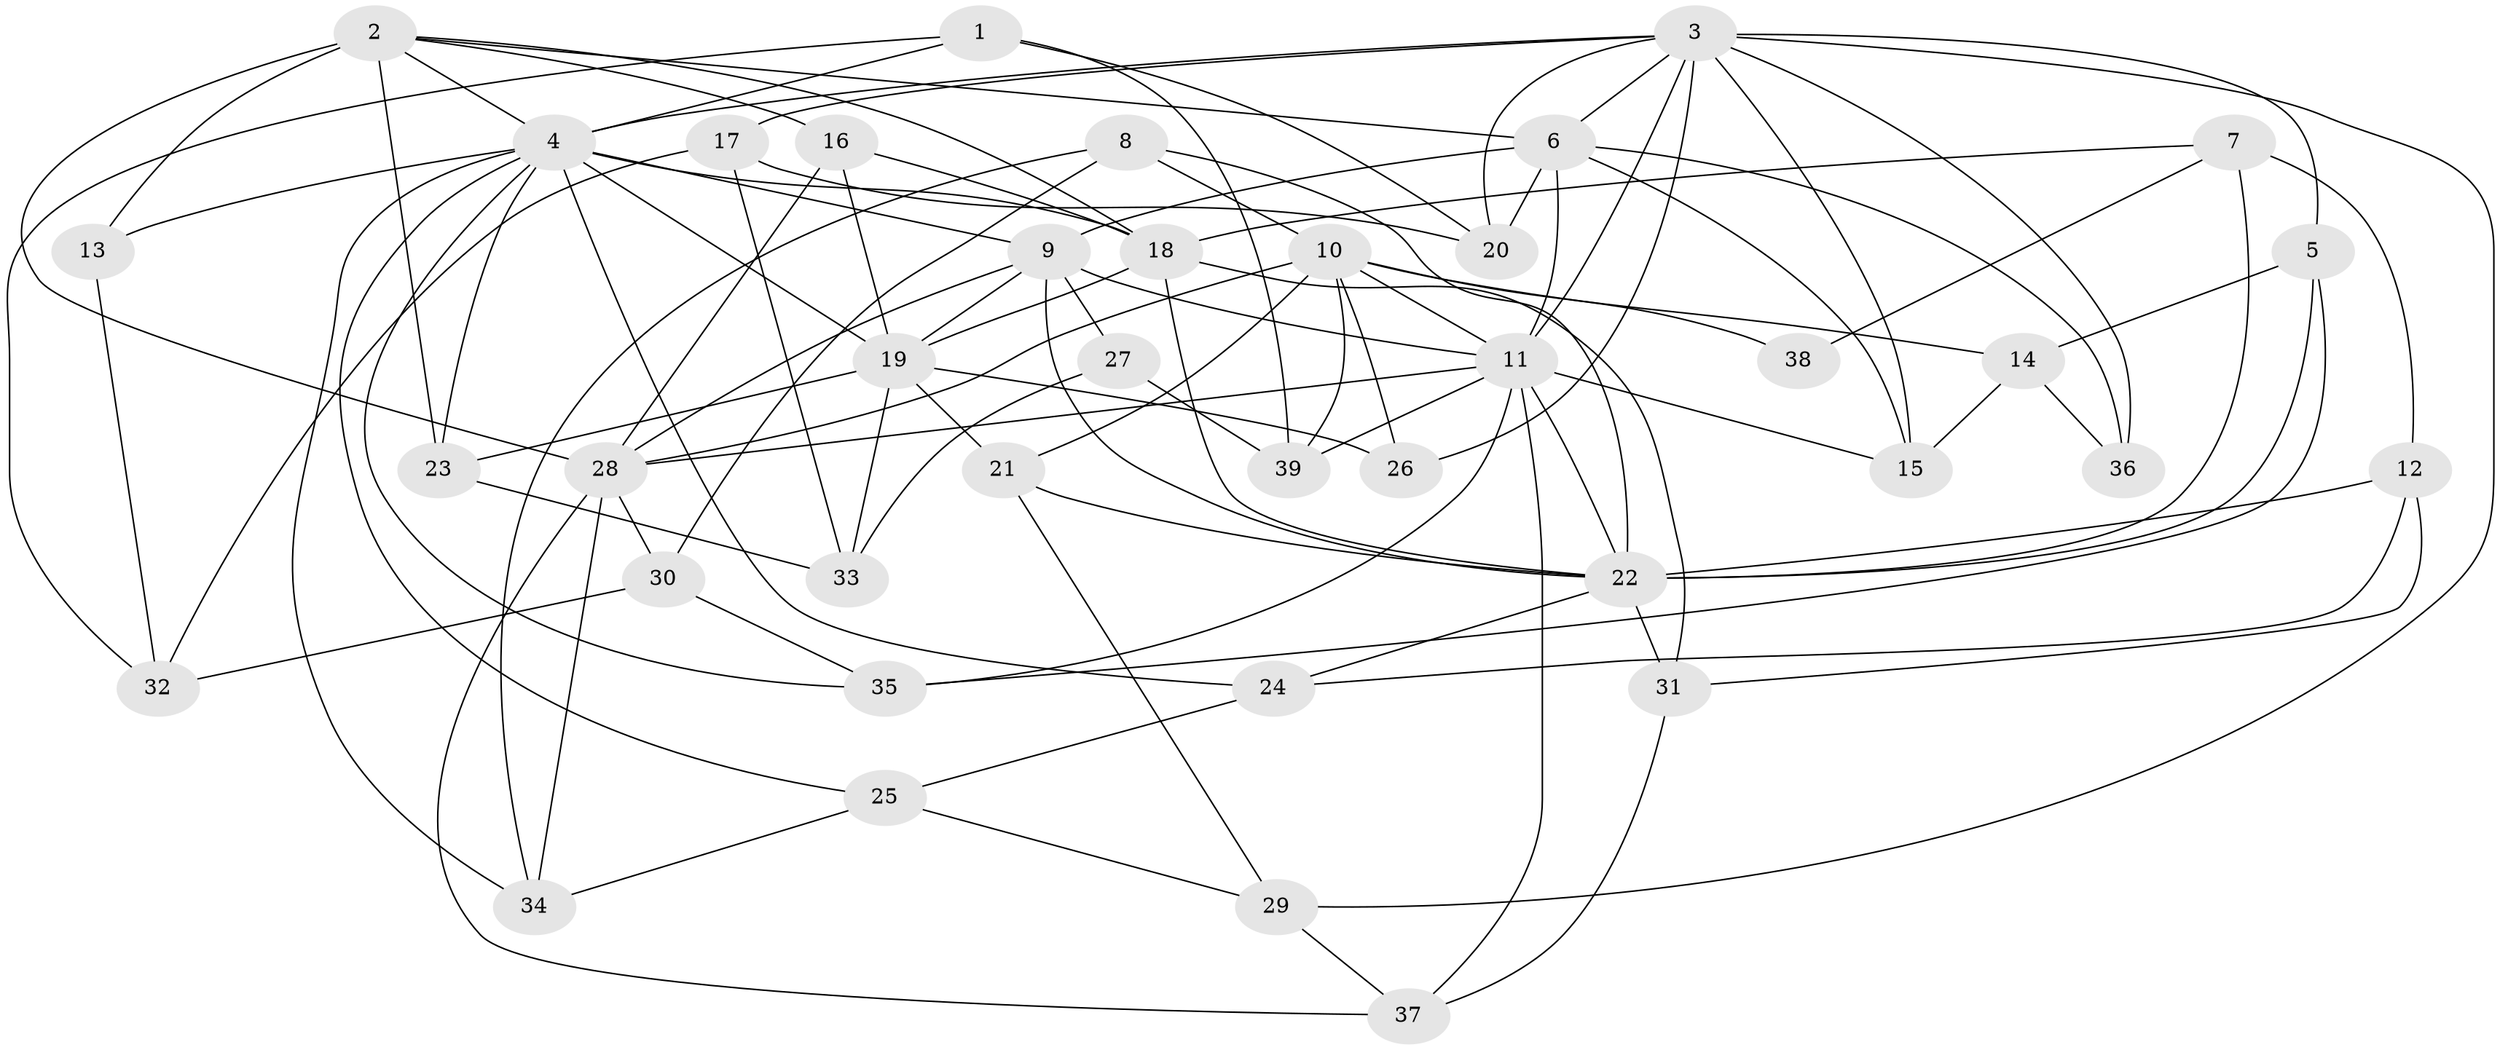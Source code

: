 // original degree distribution, {4: 1.0}
// Generated by graph-tools (version 1.1) at 2025/37/03/09/25 02:37:59]
// undirected, 39 vertices, 100 edges
graph export_dot {
graph [start="1"]
  node [color=gray90,style=filled];
  1;
  2;
  3;
  4;
  5;
  6;
  7;
  8;
  9;
  10;
  11;
  12;
  13;
  14;
  15;
  16;
  17;
  18;
  19;
  20;
  21;
  22;
  23;
  24;
  25;
  26;
  27;
  28;
  29;
  30;
  31;
  32;
  33;
  34;
  35;
  36;
  37;
  38;
  39;
  1 -- 4 [weight=1.0];
  1 -- 20 [weight=1.0];
  1 -- 32 [weight=1.0];
  1 -- 39 [weight=1.0];
  2 -- 4 [weight=1.0];
  2 -- 6 [weight=1.0];
  2 -- 13 [weight=2.0];
  2 -- 16 [weight=1.0];
  2 -- 18 [weight=1.0];
  2 -- 23 [weight=1.0];
  2 -- 28 [weight=1.0];
  3 -- 4 [weight=1.0];
  3 -- 5 [weight=1.0];
  3 -- 6 [weight=1.0];
  3 -- 11 [weight=1.0];
  3 -- 15 [weight=1.0];
  3 -- 17 [weight=1.0];
  3 -- 20 [weight=1.0];
  3 -- 26 [weight=2.0];
  3 -- 29 [weight=1.0];
  3 -- 36 [weight=2.0];
  4 -- 9 [weight=1.0];
  4 -- 13 [weight=1.0];
  4 -- 18 [weight=1.0];
  4 -- 19 [weight=1.0];
  4 -- 23 [weight=1.0];
  4 -- 24 [weight=1.0];
  4 -- 25 [weight=1.0];
  4 -- 34 [weight=1.0];
  4 -- 35 [weight=1.0];
  5 -- 14 [weight=1.0];
  5 -- 22 [weight=1.0];
  5 -- 35 [weight=1.0];
  6 -- 9 [weight=1.0];
  6 -- 11 [weight=2.0];
  6 -- 15 [weight=1.0];
  6 -- 20 [weight=1.0];
  6 -- 36 [weight=1.0];
  7 -- 12 [weight=1.0];
  7 -- 18 [weight=3.0];
  7 -- 22 [weight=1.0];
  7 -- 38 [weight=1.0];
  8 -- 10 [weight=1.0];
  8 -- 22 [weight=1.0];
  8 -- 30 [weight=1.0];
  8 -- 34 [weight=1.0];
  9 -- 11 [weight=2.0];
  9 -- 19 [weight=1.0];
  9 -- 22 [weight=2.0];
  9 -- 27 [weight=2.0];
  9 -- 28 [weight=1.0];
  10 -- 11 [weight=1.0];
  10 -- 14 [weight=1.0];
  10 -- 21 [weight=1.0];
  10 -- 26 [weight=1.0];
  10 -- 28 [weight=1.0];
  10 -- 38 [weight=3.0];
  10 -- 39 [weight=1.0];
  11 -- 15 [weight=1.0];
  11 -- 22 [weight=1.0];
  11 -- 28 [weight=1.0];
  11 -- 35 [weight=1.0];
  11 -- 37 [weight=1.0];
  11 -- 39 [weight=1.0];
  12 -- 22 [weight=1.0];
  12 -- 24 [weight=1.0];
  12 -- 31 [weight=1.0];
  13 -- 32 [weight=1.0];
  14 -- 15 [weight=1.0];
  14 -- 36 [weight=1.0];
  16 -- 18 [weight=1.0];
  16 -- 19 [weight=1.0];
  16 -- 28 [weight=1.0];
  17 -- 20 [weight=1.0];
  17 -- 32 [weight=1.0];
  17 -- 33 [weight=1.0];
  18 -- 19 [weight=3.0];
  18 -- 22 [weight=2.0];
  18 -- 31 [weight=1.0];
  19 -- 21 [weight=1.0];
  19 -- 23 [weight=1.0];
  19 -- 26 [weight=1.0];
  19 -- 33 [weight=1.0];
  21 -- 22 [weight=1.0];
  21 -- 29 [weight=1.0];
  22 -- 24 [weight=1.0];
  22 -- 31 [weight=1.0];
  23 -- 33 [weight=1.0];
  24 -- 25 [weight=1.0];
  25 -- 29 [weight=1.0];
  25 -- 34 [weight=1.0];
  27 -- 33 [weight=1.0];
  27 -- 39 [weight=1.0];
  28 -- 30 [weight=1.0];
  28 -- 34 [weight=1.0];
  28 -- 37 [weight=1.0];
  29 -- 37 [weight=1.0];
  30 -- 32 [weight=1.0];
  30 -- 35 [weight=1.0];
  31 -- 37 [weight=1.0];
}
